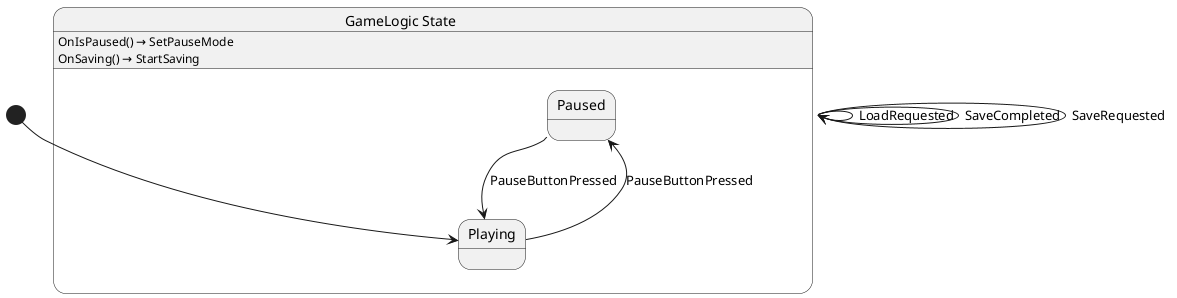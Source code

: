 @startuml GameLogic
state "GameLogic State" as Shellguard_Game_State_GameLogic_State {
  state "Paused" as Shellguard_Game_State_GameLogic_State_Paused
  state "Playing" as Shellguard_Game_State_GameLogic_State_Playing
}

Shellguard_Game_State_GameLogic_State --> Shellguard_Game_State_GameLogic_State : LoadRequested
Shellguard_Game_State_GameLogic_State --> Shellguard_Game_State_GameLogic_State : SaveCompleted
Shellguard_Game_State_GameLogic_State --> Shellguard_Game_State_GameLogic_State : SaveRequested
Shellguard_Game_State_GameLogic_State_Paused --> Shellguard_Game_State_GameLogic_State_Playing : PauseButtonPressed
Shellguard_Game_State_GameLogic_State_Playing --> Shellguard_Game_State_GameLogic_State_Paused : PauseButtonPressed

Shellguard_Game_State_GameLogic_State : OnIsPaused() → SetPauseMode
Shellguard_Game_State_GameLogic_State : OnSaving() → StartSaving

[*] --> Shellguard_Game_State_GameLogic_State_Playing
@enduml